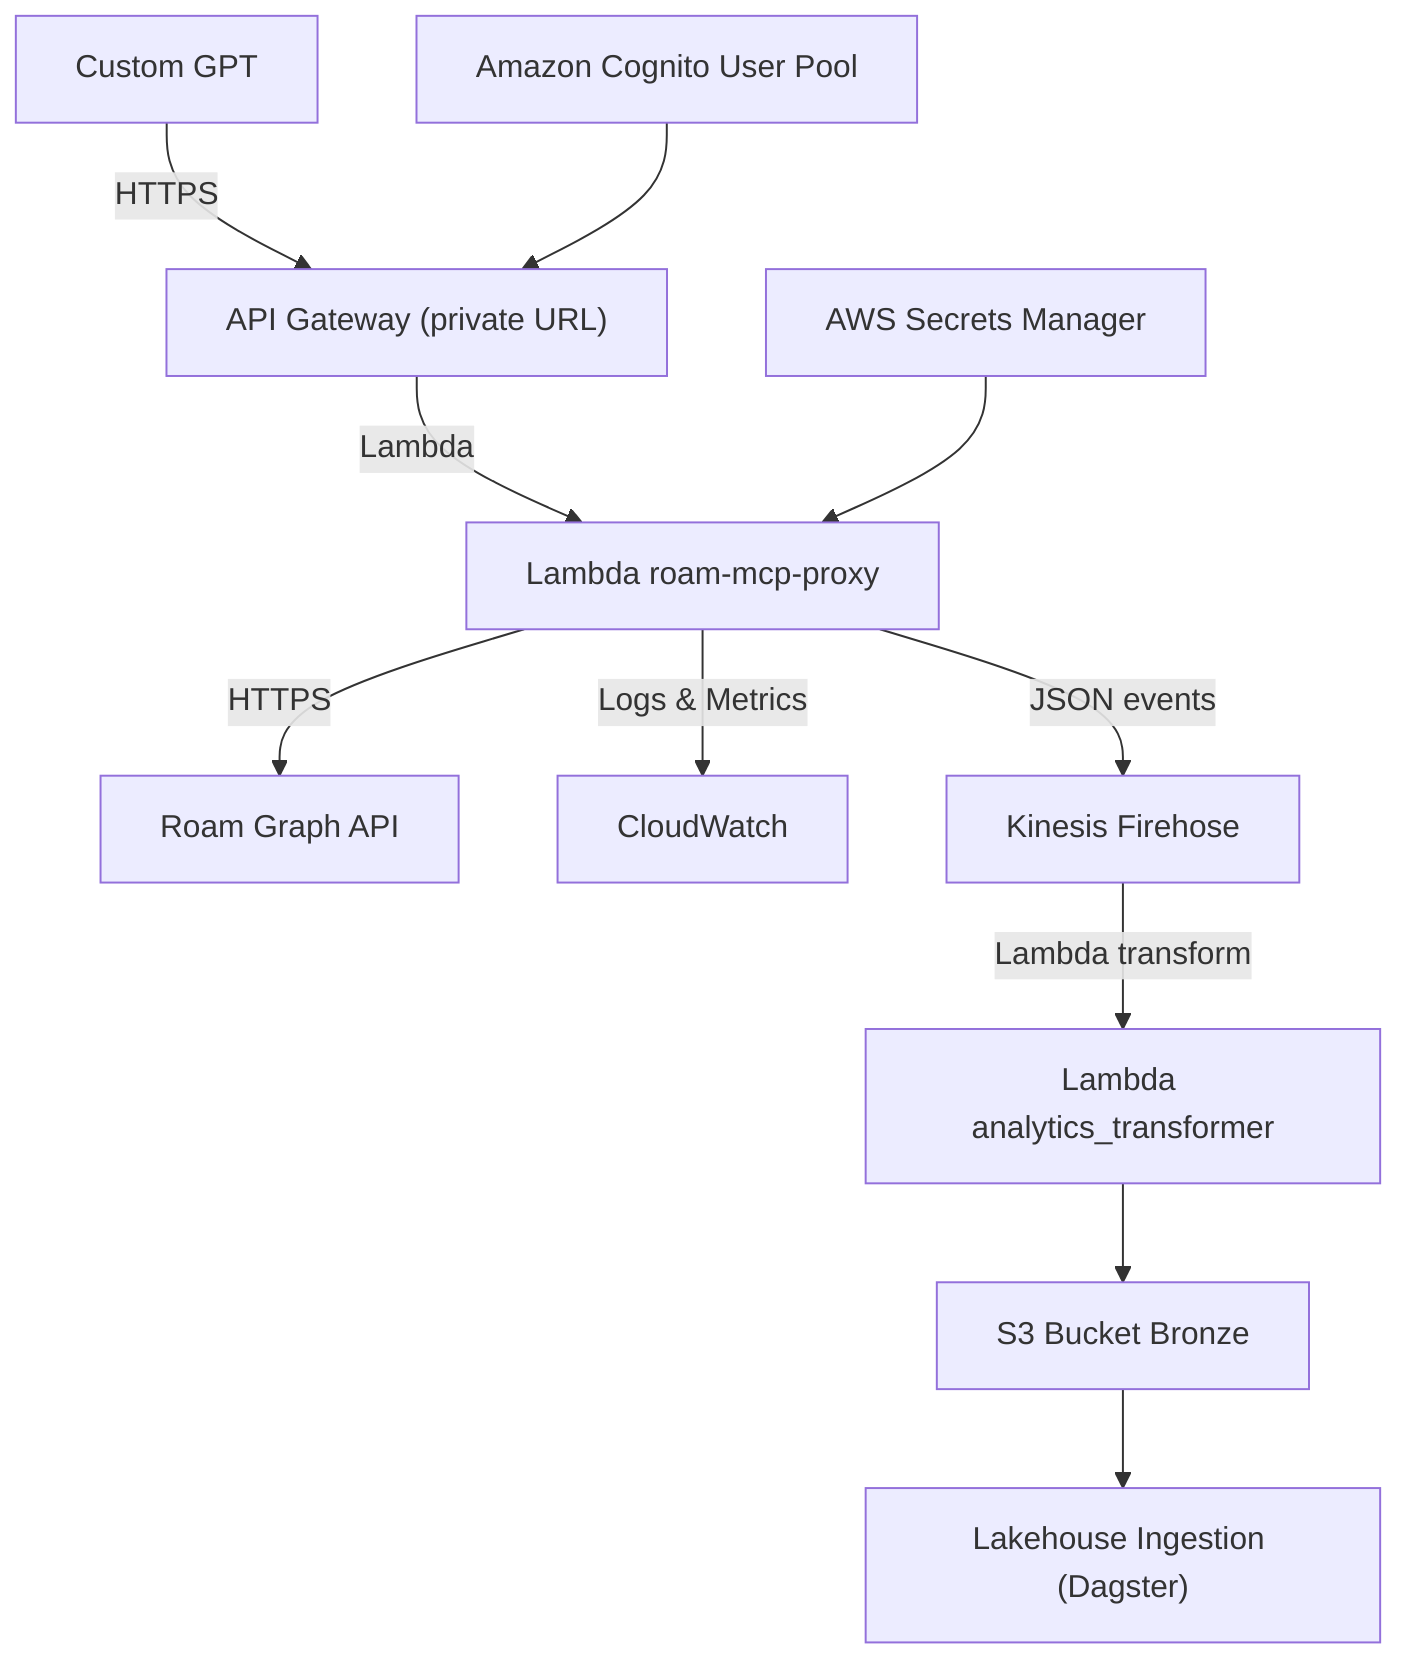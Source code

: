 graph TD
    GPT["Custom GPT"] -->|HTTPS| APIGW["API Gateway (private URL)"]
    APIGW -->|Lambda| Lambda["Lambda roam-mcp-proxy"]
    Lambda -->|HTTPS| Roam["Roam Graph API"]
    Lambda -->|Logs & Metrics| CloudWatch["CloudWatch"]
    Lambda -->|JSON events| Firehose["Kinesis Firehose"]
    Firehose -->|Lambda transform| Transformer["Lambda analytics_transformer"]
    Transformer --> S3["S3 Bucket Bronze"]
    S3 --> Lakehouse["Lakehouse Ingestion (Dagster)"]
    Cognito["Amazon Cognito User Pool"] --> APIGW
    Secrets["AWS Secrets Manager"] --> Lambda